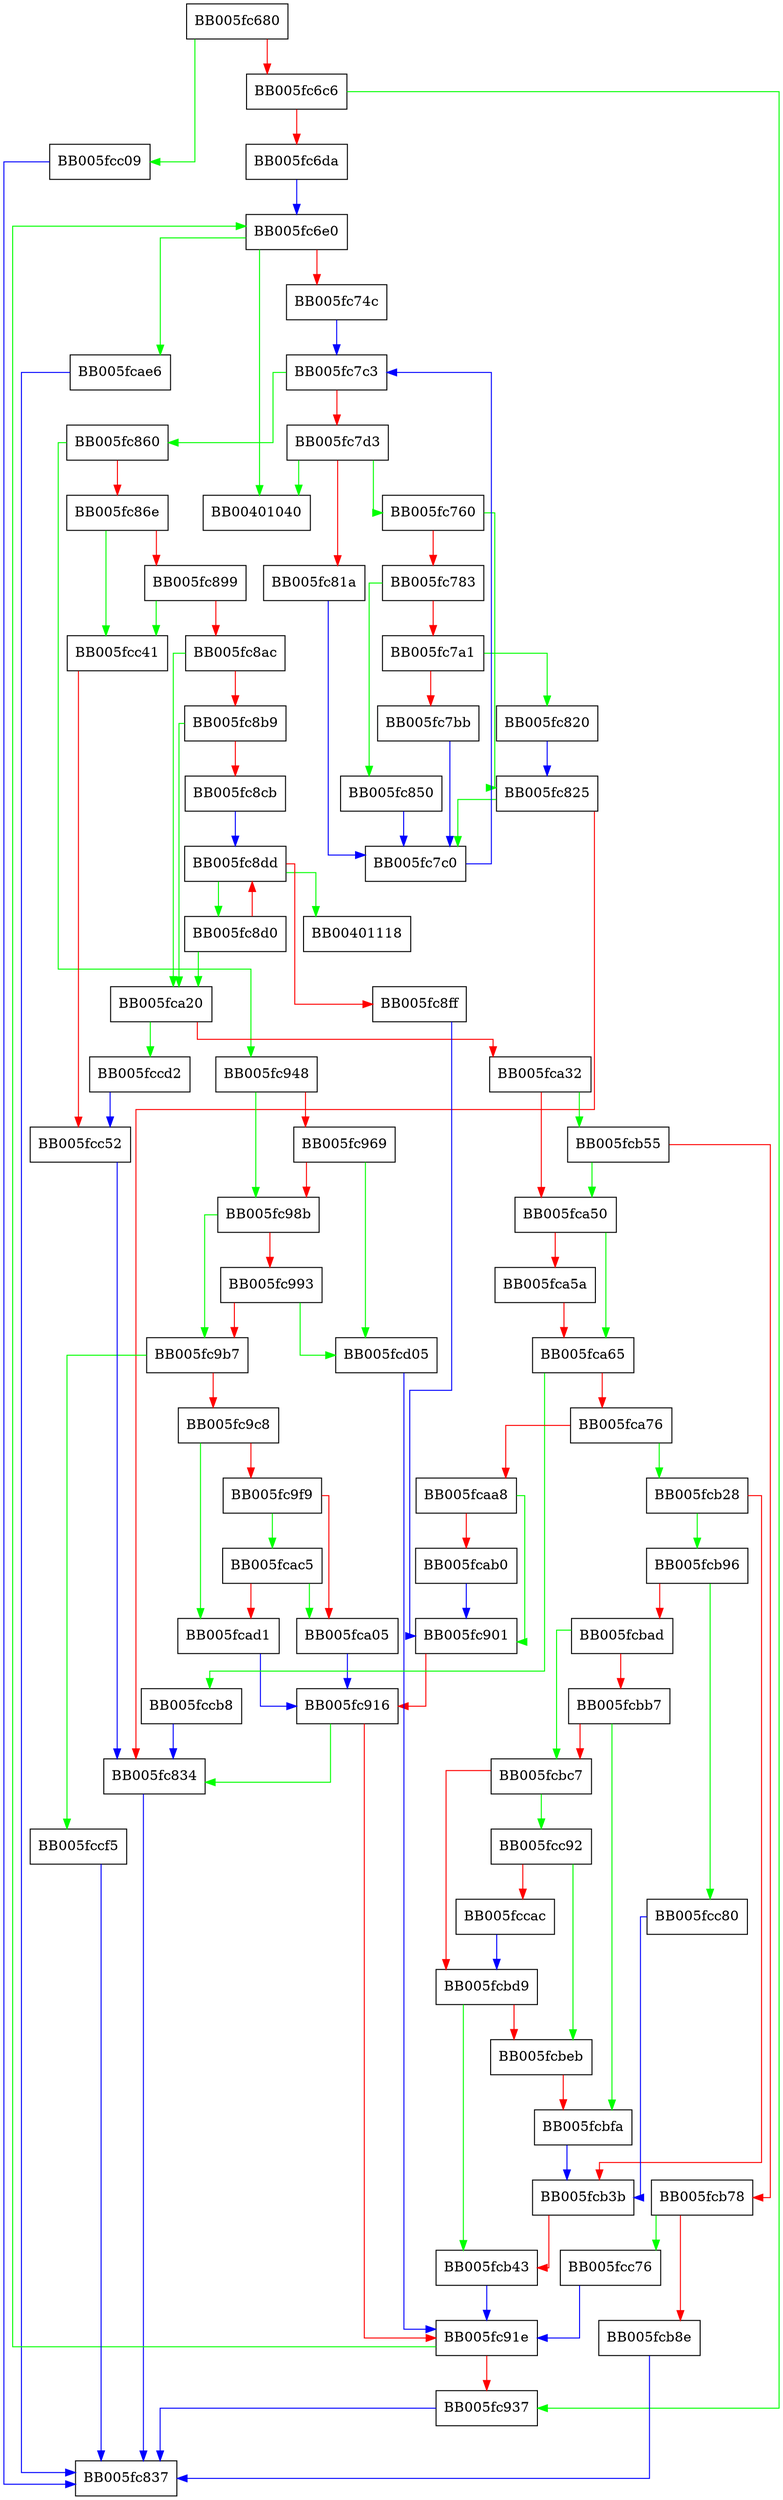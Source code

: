 digraph provider_conf_init {
  node [shape="box"];
  graph [splines=ortho];
  BB005fc680 -> BB005fcc09 [color="green"];
  BB005fc680 -> BB005fc6c6 [color="red"];
  BB005fc6c6 -> BB005fc937 [color="green"];
  BB005fc6c6 -> BB005fc6da [color="red"];
  BB005fc6da -> BB005fc6e0 [color="blue"];
  BB005fc6e0 -> BB00401040 [color="green"];
  BB005fc6e0 -> BB005fcae6 [color="green"];
  BB005fc6e0 -> BB005fc74c [color="red"];
  BB005fc74c -> BB005fc7c3 [color="blue"];
  BB005fc760 -> BB005fc825 [color="green"];
  BB005fc760 -> BB005fc783 [color="red"];
  BB005fc783 -> BB005fc850 [color="green"];
  BB005fc783 -> BB005fc7a1 [color="red"];
  BB005fc7a1 -> BB005fc820 [color="green"];
  BB005fc7a1 -> BB005fc7bb [color="red"];
  BB005fc7bb -> BB005fc7c0 [color="blue"];
  BB005fc7c0 -> BB005fc7c3 [color="blue"];
  BB005fc7c3 -> BB005fc860 [color="green"];
  BB005fc7c3 -> BB005fc7d3 [color="red"];
  BB005fc7d3 -> BB00401040 [color="green"];
  BB005fc7d3 -> BB005fc760 [color="green"];
  BB005fc7d3 -> BB005fc81a [color="red"];
  BB005fc81a -> BB005fc7c0 [color="blue"];
  BB005fc820 -> BB005fc825 [color="blue"];
  BB005fc825 -> BB005fc7c0 [color="green"];
  BB005fc825 -> BB005fc834 [color="red"];
  BB005fc834 -> BB005fc837 [color="blue"];
  BB005fc850 -> BB005fc7c0 [color="blue"];
  BB005fc860 -> BB005fc948 [color="green"];
  BB005fc860 -> BB005fc86e [color="red"];
  BB005fc86e -> BB005fcc41 [color="green"];
  BB005fc86e -> BB005fc899 [color="red"];
  BB005fc899 -> BB005fcc41 [color="green"];
  BB005fc899 -> BB005fc8ac [color="red"];
  BB005fc8ac -> BB005fca20 [color="green"];
  BB005fc8ac -> BB005fc8b9 [color="red"];
  BB005fc8b9 -> BB005fca20 [color="green"];
  BB005fc8b9 -> BB005fc8cb [color="red"];
  BB005fc8cb -> BB005fc8dd [color="blue"];
  BB005fc8d0 -> BB005fca20 [color="green"];
  BB005fc8d0 -> BB005fc8dd [color="red"];
  BB005fc8dd -> BB00401118 [color="green"];
  BB005fc8dd -> BB005fc8d0 [color="green"];
  BB005fc8dd -> BB005fc8ff [color="red"];
  BB005fc8ff -> BB005fc901 [color="blue"];
  BB005fc901 -> BB005fc916 [color="red"];
  BB005fc916 -> BB005fc834 [color="green"];
  BB005fc916 -> BB005fc91e [color="red"];
  BB005fc91e -> BB005fc6e0 [color="green"];
  BB005fc91e -> BB005fc937 [color="red"];
  BB005fc937 -> BB005fc837 [color="blue"];
  BB005fc948 -> BB005fc98b [color="green"];
  BB005fc948 -> BB005fc969 [color="red"];
  BB005fc969 -> BB005fcd05 [color="green"];
  BB005fc969 -> BB005fc98b [color="red"];
  BB005fc98b -> BB005fc9b7 [color="green"];
  BB005fc98b -> BB005fc993 [color="red"];
  BB005fc993 -> BB005fcd05 [color="green"];
  BB005fc993 -> BB005fc9b7 [color="red"];
  BB005fc9b7 -> BB005fccf5 [color="green"];
  BB005fc9b7 -> BB005fc9c8 [color="red"];
  BB005fc9c8 -> BB005fcad1 [color="green"];
  BB005fc9c8 -> BB005fc9f9 [color="red"];
  BB005fc9f9 -> BB005fcac5 [color="green"];
  BB005fc9f9 -> BB005fca05 [color="red"];
  BB005fca05 -> BB005fc916 [color="blue"];
  BB005fca20 -> BB005fccd2 [color="green"];
  BB005fca20 -> BB005fca32 [color="red"];
  BB005fca32 -> BB005fcb55 [color="green"];
  BB005fca32 -> BB005fca50 [color="red"];
  BB005fca50 -> BB005fca65 [color="green"];
  BB005fca50 -> BB005fca5a [color="red"];
  BB005fca5a -> BB005fca65 [color="red"];
  BB005fca65 -> BB005fccb8 [color="green"];
  BB005fca65 -> BB005fca76 [color="red"];
  BB005fca76 -> BB005fcb28 [color="green"];
  BB005fca76 -> BB005fcaa8 [color="red"];
  BB005fcaa8 -> BB005fc901 [color="green"];
  BB005fcaa8 -> BB005fcab0 [color="red"];
  BB005fcab0 -> BB005fc901 [color="blue"];
  BB005fcac5 -> BB005fca05 [color="green"];
  BB005fcac5 -> BB005fcad1 [color="red"];
  BB005fcad1 -> BB005fc916 [color="blue"];
  BB005fcae6 -> BB005fc837 [color="blue"];
  BB005fcb28 -> BB005fcb96 [color="green"];
  BB005fcb28 -> BB005fcb3b [color="red"];
  BB005fcb3b -> BB005fcb43 [color="red"];
  BB005fcb43 -> BB005fc91e [color="blue"];
  BB005fcb55 -> BB005fca50 [color="green"];
  BB005fcb55 -> BB005fcb78 [color="red"];
  BB005fcb78 -> BB005fcc76 [color="green"];
  BB005fcb78 -> BB005fcb8e [color="red"];
  BB005fcb8e -> BB005fc837 [color="blue"];
  BB005fcb96 -> BB005fcc80 [color="green"];
  BB005fcb96 -> BB005fcbad [color="red"];
  BB005fcbad -> BB005fcbc7 [color="green"];
  BB005fcbad -> BB005fcbb7 [color="red"];
  BB005fcbb7 -> BB005fcbfa [color="green"];
  BB005fcbb7 -> BB005fcbc7 [color="red"];
  BB005fcbc7 -> BB005fcc92 [color="green"];
  BB005fcbc7 -> BB005fcbd9 [color="red"];
  BB005fcbd9 -> BB005fcb43 [color="green"];
  BB005fcbd9 -> BB005fcbeb [color="red"];
  BB005fcbeb -> BB005fcbfa [color="red"];
  BB005fcbfa -> BB005fcb3b [color="blue"];
  BB005fcc09 -> BB005fc837 [color="blue"];
  BB005fcc41 -> BB005fcc52 [color="red"];
  BB005fcc52 -> BB005fc834 [color="blue"];
  BB005fcc76 -> BB005fc91e [color="blue"];
  BB005fcc80 -> BB005fcb3b [color="blue"];
  BB005fcc92 -> BB005fcbeb [color="green"];
  BB005fcc92 -> BB005fccac [color="red"];
  BB005fccac -> BB005fcbd9 [color="blue"];
  BB005fccb8 -> BB005fc834 [color="blue"];
  BB005fccd2 -> BB005fcc52 [color="blue"];
  BB005fccf5 -> BB005fc837 [color="blue"];
  BB005fcd05 -> BB005fc91e [color="blue"];
}